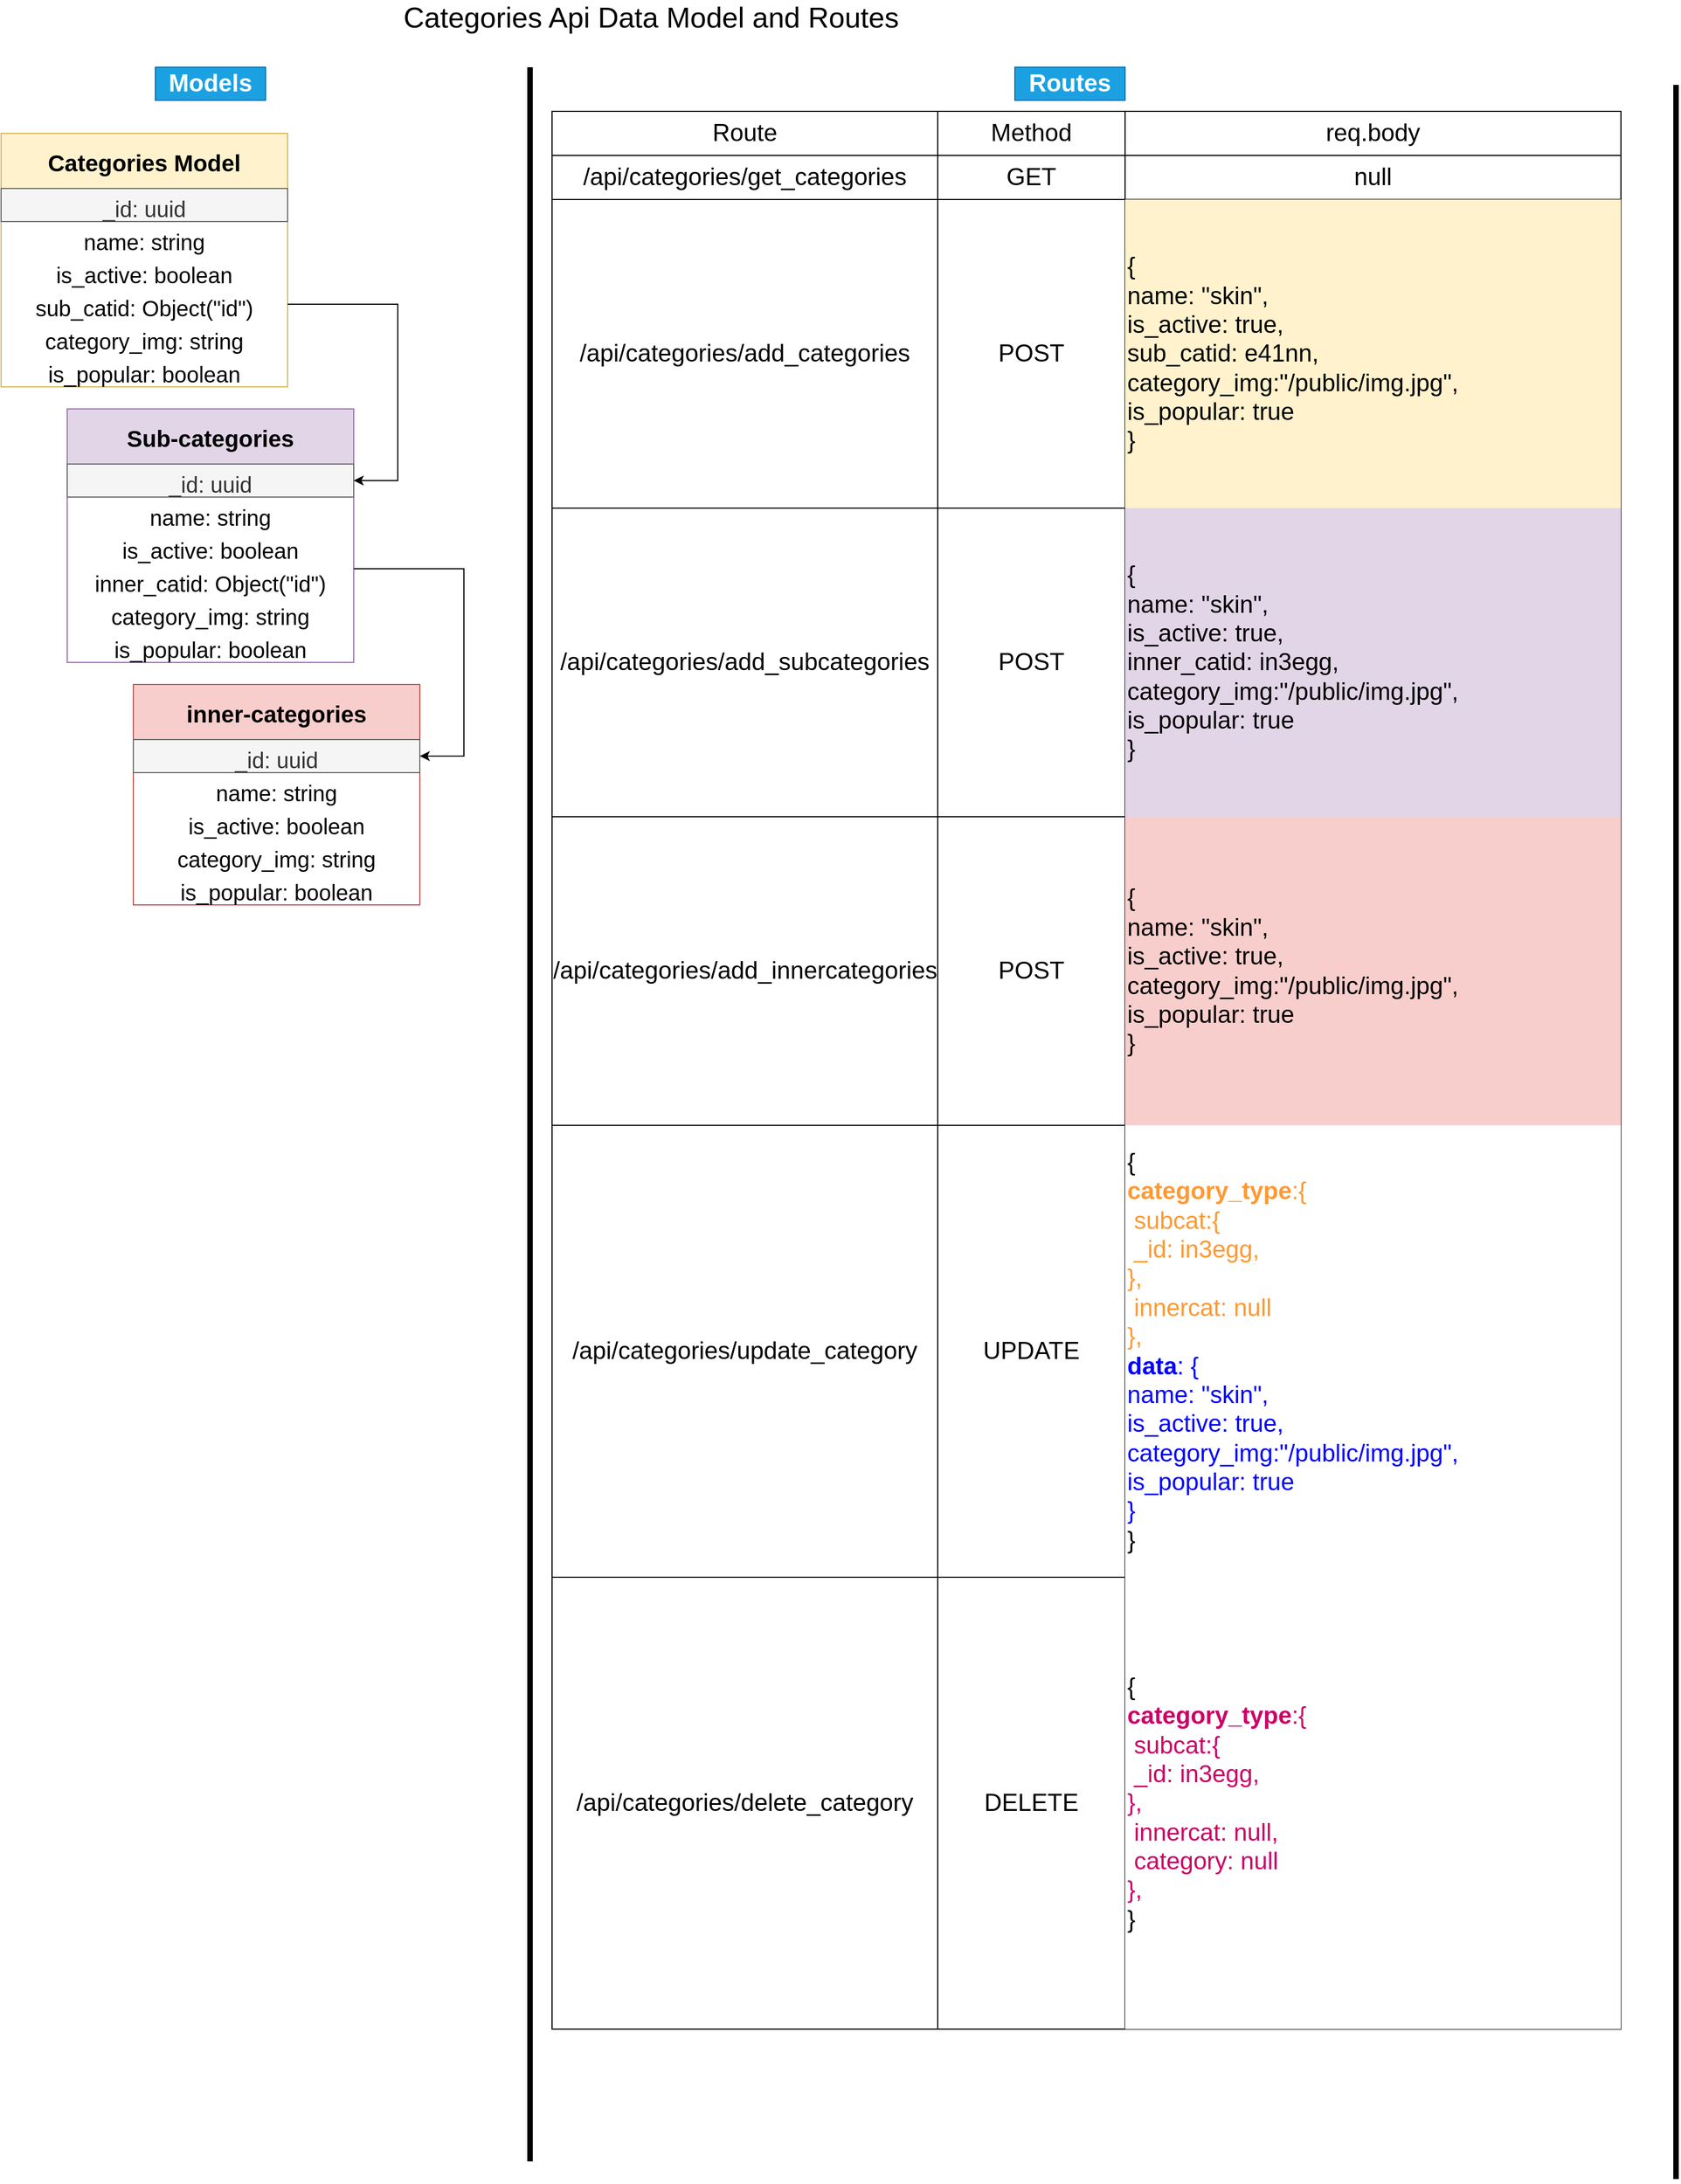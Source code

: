 <mxfile version="15.5.9" type="github" pages="2">
  <diagram id="nMirzB9oHMXokkosmaDZ" name="Page-1">
    <mxGraphModel dx="1447" dy="820" grid="1" gridSize="10" guides="1" tooltips="1" connect="1" arrows="1" fold="1" page="1" pageScale="1" pageWidth="1169" pageHeight="827" math="0" shadow="0">
      <root>
        <mxCell id="0" />
        <mxCell id="1" parent="0" />
        <mxCell id="ycTpywoGx8G3ps9SYuBu-3" value="Categories Api Data Model and Routes" style="text;html=1;strokeColor=none;fillColor=none;align=center;verticalAlign=middle;whiteSpace=wrap;rounded=0;fontSize=26;" parent="1" vertex="1">
          <mxGeometry x="300" y="20" width="660" height="30" as="geometry" />
        </mxCell>
        <mxCell id="ycTpywoGx8G3ps9SYuBu-7" value="Categories Model" style="swimlane;fontStyle=1;childLayout=stackLayout;horizontal=1;startSize=50;horizontalStack=0;resizeParent=1;resizeParentMax=0;resizeLast=0;collapsible=1;marginBottom=0;align=center;fontSize=21;fillColor=#fff2cc;strokeColor=#d6b656;" parent="1" vertex="1">
          <mxGeometry x="40" y="140" width="260" height="230" as="geometry" />
        </mxCell>
        <mxCell id="ycTpywoGx8G3ps9SYuBu-8" value="_id: uuid" style="text;strokeColor=#666666;fillColor=#f5f5f5;spacingLeft=4;spacingRight=4;overflow=hidden;rotatable=0;points=[[0,0.5],[1,0.5]];portConstraint=eastwest;fontSize=20;align=center;fontColor=#333333;" parent="ycTpywoGx8G3ps9SYuBu-7" vertex="1">
          <mxGeometry y="50" width="260" height="30" as="geometry" />
        </mxCell>
        <mxCell id="ycTpywoGx8G3ps9SYuBu-9" value="name: string" style="text;strokeColor=none;fillColor=none;spacingLeft=4;spacingRight=4;overflow=hidden;rotatable=0;points=[[0,0.5],[1,0.5]];portConstraint=eastwest;fontSize=20;align=center;" parent="ycTpywoGx8G3ps9SYuBu-7" vertex="1">
          <mxGeometry y="80" width="260" height="30" as="geometry" />
        </mxCell>
        <mxCell id="ycTpywoGx8G3ps9SYuBu-10" value="is_active: boolean" style="text;strokeColor=none;fillColor=none;spacingLeft=4;spacingRight=4;overflow=hidden;rotatable=0;points=[[0,0.5],[1,0.5]];portConstraint=eastwest;fontSize=20;align=center;" parent="ycTpywoGx8G3ps9SYuBu-7" vertex="1">
          <mxGeometry y="110" width="260" height="30" as="geometry" />
        </mxCell>
        <mxCell id="ycTpywoGx8G3ps9SYuBu-11" value="sub_catid: Object(&quot;id&quot;)" style="text;strokeColor=none;fillColor=none;spacingLeft=4;spacingRight=4;overflow=hidden;rotatable=0;points=[[0,0.5],[1,0.5]];portConstraint=eastwest;fontSize=20;align=center;" parent="ycTpywoGx8G3ps9SYuBu-7" vertex="1">
          <mxGeometry y="140" width="260" height="30" as="geometry" />
        </mxCell>
        <mxCell id="ycTpywoGx8G3ps9SYuBu-12" value="category_img: string" style="text;strokeColor=none;fillColor=none;spacingLeft=4;spacingRight=4;overflow=hidden;rotatable=0;points=[[0,0.5],[1,0.5]];portConstraint=eastwest;fontSize=20;align=center;" parent="ycTpywoGx8G3ps9SYuBu-7" vertex="1">
          <mxGeometry y="170" width="260" height="30" as="geometry" />
        </mxCell>
        <mxCell id="ycTpywoGx8G3ps9SYuBu-13" value="is_popular: boolean" style="text;strokeColor=none;fillColor=none;spacingLeft=4;spacingRight=4;overflow=hidden;rotatable=0;points=[[0,0.5],[1,0.5]];portConstraint=eastwest;fontSize=20;align=center;" parent="ycTpywoGx8G3ps9SYuBu-7" vertex="1">
          <mxGeometry y="200" width="260" height="30" as="geometry" />
        </mxCell>
        <mxCell id="ycTpywoGx8G3ps9SYuBu-14" value="Sub-categories" style="swimlane;fontStyle=1;childLayout=stackLayout;horizontal=1;startSize=50;horizontalStack=0;resizeParent=1;resizeParentMax=0;resizeLast=0;collapsible=1;marginBottom=0;align=center;fontSize=21;fillColor=#e1d5e7;strokeColor=#9673a6;" parent="1" vertex="1">
          <mxGeometry x="100" y="390" width="260" height="230" as="geometry" />
        </mxCell>
        <mxCell id="ycTpywoGx8G3ps9SYuBu-15" value="_id: uuid" style="text;strokeColor=#666666;fillColor=#f5f5f5;spacingLeft=4;spacingRight=4;overflow=hidden;rotatable=0;points=[[0,0.5],[1,0.5]];portConstraint=eastwest;fontSize=20;align=center;fontColor=#333333;" parent="ycTpywoGx8G3ps9SYuBu-14" vertex="1">
          <mxGeometry y="50" width="260" height="30" as="geometry" />
        </mxCell>
        <mxCell id="ycTpywoGx8G3ps9SYuBu-16" value="name: string" style="text;strokeColor=none;fillColor=none;spacingLeft=4;spacingRight=4;overflow=hidden;rotatable=0;points=[[0,0.5],[1,0.5]];portConstraint=eastwest;fontSize=20;align=center;" parent="ycTpywoGx8G3ps9SYuBu-14" vertex="1">
          <mxGeometry y="80" width="260" height="30" as="geometry" />
        </mxCell>
        <mxCell id="ycTpywoGx8G3ps9SYuBu-17" value="is_active: boolean" style="text;strokeColor=none;fillColor=none;spacingLeft=4;spacingRight=4;overflow=hidden;rotatable=0;points=[[0,0.5],[1,0.5]];portConstraint=eastwest;fontSize=20;align=center;" parent="ycTpywoGx8G3ps9SYuBu-14" vertex="1">
          <mxGeometry y="110" width="260" height="30" as="geometry" />
        </mxCell>
        <mxCell id="ycTpywoGx8G3ps9SYuBu-18" value="inner_catid: Object(&quot;id&quot;)" style="text;strokeColor=none;fillColor=none;spacingLeft=4;spacingRight=4;overflow=hidden;rotatable=0;points=[[0,0.5],[1,0.5]];portConstraint=eastwest;fontSize=20;align=center;" parent="ycTpywoGx8G3ps9SYuBu-14" vertex="1">
          <mxGeometry y="140" width="260" height="30" as="geometry" />
        </mxCell>
        <mxCell id="ycTpywoGx8G3ps9SYuBu-19" value="category_img: string" style="text;strokeColor=none;fillColor=none;spacingLeft=4;spacingRight=4;overflow=hidden;rotatable=0;points=[[0,0.5],[1,0.5]];portConstraint=eastwest;fontSize=20;align=center;" parent="ycTpywoGx8G3ps9SYuBu-14" vertex="1">
          <mxGeometry y="170" width="260" height="30" as="geometry" />
        </mxCell>
        <mxCell id="ycTpywoGx8G3ps9SYuBu-20" value="is_popular: boolean" style="text;strokeColor=none;fillColor=none;spacingLeft=4;spacingRight=4;overflow=hidden;rotatable=0;points=[[0,0.5],[1,0.5]];portConstraint=eastwest;fontSize=20;align=center;" parent="ycTpywoGx8G3ps9SYuBu-14" vertex="1">
          <mxGeometry y="200" width="260" height="30" as="geometry" />
        </mxCell>
        <mxCell id="ycTpywoGx8G3ps9SYuBu-21" style="edgeStyle=orthogonalEdgeStyle;rounded=0;orthogonalLoop=1;jettySize=auto;html=1;entryX=1;entryY=0.5;entryDx=0;entryDy=0;fontSize=20;" parent="1" source="ycTpywoGx8G3ps9SYuBu-11" target="ycTpywoGx8G3ps9SYuBu-15" edge="1">
          <mxGeometry relative="1" as="geometry">
            <Array as="points">
              <mxPoint x="400" y="295" />
              <mxPoint x="400" y="455" />
            </Array>
          </mxGeometry>
        </mxCell>
        <mxCell id="ycTpywoGx8G3ps9SYuBu-22" value="inner-categories" style="swimlane;fontStyle=1;childLayout=stackLayout;horizontal=1;startSize=50;horizontalStack=0;resizeParent=1;resizeParentMax=0;resizeLast=0;collapsible=1;marginBottom=0;align=center;fontSize=21;fillColor=#f8cecc;strokeColor=#b85450;" parent="1" vertex="1">
          <mxGeometry x="160" y="640" width="260" height="200" as="geometry" />
        </mxCell>
        <mxCell id="ycTpywoGx8G3ps9SYuBu-23" value="_id: uuid" style="text;strokeColor=#666666;fillColor=#f5f5f5;spacingLeft=4;spacingRight=4;overflow=hidden;rotatable=0;points=[[0,0.5],[1,0.5]];portConstraint=eastwest;fontSize=20;align=center;fontColor=#333333;" parent="ycTpywoGx8G3ps9SYuBu-22" vertex="1">
          <mxGeometry y="50" width="260" height="30" as="geometry" />
        </mxCell>
        <mxCell id="ycTpywoGx8G3ps9SYuBu-24" value="name: string" style="text;strokeColor=none;fillColor=none;spacingLeft=4;spacingRight=4;overflow=hidden;rotatable=0;points=[[0,0.5],[1,0.5]];portConstraint=eastwest;fontSize=20;align=center;" parent="ycTpywoGx8G3ps9SYuBu-22" vertex="1">
          <mxGeometry y="80" width="260" height="30" as="geometry" />
        </mxCell>
        <mxCell id="ycTpywoGx8G3ps9SYuBu-25" value="is_active: boolean" style="text;strokeColor=none;fillColor=none;spacingLeft=4;spacingRight=4;overflow=hidden;rotatable=0;points=[[0,0.5],[1,0.5]];portConstraint=eastwest;fontSize=20;align=center;" parent="ycTpywoGx8G3ps9SYuBu-22" vertex="1">
          <mxGeometry y="110" width="260" height="30" as="geometry" />
        </mxCell>
        <mxCell id="ycTpywoGx8G3ps9SYuBu-27" value="category_img: string" style="text;strokeColor=none;fillColor=none;spacingLeft=4;spacingRight=4;overflow=hidden;rotatable=0;points=[[0,0.5],[1,0.5]];portConstraint=eastwest;fontSize=20;align=center;" parent="ycTpywoGx8G3ps9SYuBu-22" vertex="1">
          <mxGeometry y="140" width="260" height="30" as="geometry" />
        </mxCell>
        <mxCell id="ycTpywoGx8G3ps9SYuBu-28" value="is_popular: boolean" style="text;strokeColor=none;fillColor=none;spacingLeft=4;spacingRight=4;overflow=hidden;rotatable=0;points=[[0,0.5],[1,0.5]];portConstraint=eastwest;fontSize=20;align=center;" parent="ycTpywoGx8G3ps9SYuBu-22" vertex="1">
          <mxGeometry y="170" width="260" height="30" as="geometry" />
        </mxCell>
        <mxCell id="ycTpywoGx8G3ps9SYuBu-29" style="edgeStyle=orthogonalEdgeStyle;rounded=0;orthogonalLoop=1;jettySize=auto;html=1;entryX=1;entryY=0.5;entryDx=0;entryDy=0;fontSize=20;" parent="1" source="ycTpywoGx8G3ps9SYuBu-18" target="ycTpywoGx8G3ps9SYuBu-23" edge="1">
          <mxGeometry relative="1" as="geometry">
            <Array as="points">
              <mxPoint x="460" y="535" />
              <mxPoint x="460" y="705" />
            </Array>
          </mxGeometry>
        </mxCell>
        <mxCell id="ycTpywoGx8G3ps9SYuBu-30" value="" style="endArrow=none;html=1;rounded=0;fontSize=20;strokeWidth=5;" parent="1" edge="1">
          <mxGeometry width="50" height="50" relative="1" as="geometry">
            <mxPoint x="520" y="1980" as="sourcePoint" />
            <mxPoint x="520" y="80" as="targetPoint" />
          </mxGeometry>
        </mxCell>
        <mxCell id="ycTpywoGx8G3ps9SYuBu-31" value="&lt;font style=&quot;font-size: 22px&quot;&gt;&lt;b&gt;Models&lt;/b&gt;&lt;/font&gt;" style="text;html=1;strokeColor=#006EAF;fillColor=#1ba1e2;align=center;verticalAlign=middle;whiteSpace=wrap;rounded=0;fontSize=20;fontColor=#ffffff;" parent="1" vertex="1">
          <mxGeometry x="180" y="80" width="100" height="30" as="geometry" />
        </mxCell>
        <mxCell id="ycTpywoGx8G3ps9SYuBu-32" value="&lt;font style=&quot;font-size: 22px&quot;&gt;&lt;b&gt;Routes&lt;/b&gt;&lt;/font&gt;" style="text;html=1;strokeColor=#006EAF;fillColor=#1ba1e2;align=center;verticalAlign=middle;whiteSpace=wrap;rounded=0;fontSize=20;fontColor=#ffffff;" parent="1" vertex="1">
          <mxGeometry x="960" y="80" width="100" height="30" as="geometry" />
        </mxCell>
        <mxCell id="ycTpywoGx8G3ps9SYuBu-39" value="" style="shape=table;startSize=0;container=1;collapsible=0;childLayout=tableLayout;fontSize=22;align=center;" parent="1" vertex="1">
          <mxGeometry x="540" y="120" width="970" height="1740" as="geometry" />
        </mxCell>
        <mxCell id="ycTpywoGx8G3ps9SYuBu-40" value="" style="shape=partialRectangle;collapsible=0;dropTarget=0;pointerEvents=0;fillColor=none;top=0;left=0;bottom=0;right=0;points=[[0,0.5],[1,0.5]];portConstraint=eastwest;fontSize=22;align=center;" parent="ycTpywoGx8G3ps9SYuBu-39" vertex="1">
          <mxGeometry width="970" height="40" as="geometry" />
        </mxCell>
        <mxCell id="ycTpywoGx8G3ps9SYuBu-41" value="Route" style="shape=partialRectangle;html=1;whiteSpace=wrap;connectable=0;overflow=hidden;fillColor=none;top=0;left=0;bottom=0;right=0;pointerEvents=1;fontSize=22;align=center;" parent="ycTpywoGx8G3ps9SYuBu-40" vertex="1">
          <mxGeometry width="350" height="40" as="geometry">
            <mxRectangle width="350" height="40" as="alternateBounds" />
          </mxGeometry>
        </mxCell>
        <mxCell id="ycTpywoGx8G3ps9SYuBu-42" value="Method" style="shape=partialRectangle;html=1;whiteSpace=wrap;connectable=0;overflow=hidden;fillColor=none;top=0;left=0;bottom=0;right=0;pointerEvents=1;fontSize=22;align=center;" parent="ycTpywoGx8G3ps9SYuBu-40" vertex="1">
          <mxGeometry x="350" width="170" height="40" as="geometry">
            <mxRectangle width="170" height="40" as="alternateBounds" />
          </mxGeometry>
        </mxCell>
        <mxCell id="ycTpywoGx8G3ps9SYuBu-43" value="req.body" style="shape=partialRectangle;html=1;whiteSpace=wrap;connectable=0;overflow=hidden;fillColor=none;top=0;left=0;bottom=0;right=0;pointerEvents=1;fontSize=22;align=center;" parent="ycTpywoGx8G3ps9SYuBu-40" vertex="1">
          <mxGeometry x="520" width="450" height="40" as="geometry">
            <mxRectangle width="450" height="40" as="alternateBounds" />
          </mxGeometry>
        </mxCell>
        <mxCell id="ycTpywoGx8G3ps9SYuBu-44" value="" style="shape=partialRectangle;collapsible=0;dropTarget=0;pointerEvents=0;fillColor=none;top=0;left=0;bottom=0;right=0;points=[[0,0.5],[1,0.5]];portConstraint=eastwest;fontSize=22;align=center;" parent="ycTpywoGx8G3ps9SYuBu-39" vertex="1">
          <mxGeometry y="40" width="970" height="40" as="geometry" />
        </mxCell>
        <mxCell id="ycTpywoGx8G3ps9SYuBu-45" value="/api/categories/get_categories" style="shape=partialRectangle;html=1;whiteSpace=wrap;connectable=0;overflow=hidden;fillColor=none;top=0;left=0;bottom=0;right=0;pointerEvents=1;fontSize=22;align=center;" parent="ycTpywoGx8G3ps9SYuBu-44" vertex="1">
          <mxGeometry width="350" height="40" as="geometry">
            <mxRectangle width="350" height="40" as="alternateBounds" />
          </mxGeometry>
        </mxCell>
        <mxCell id="ycTpywoGx8G3ps9SYuBu-46" value="GET" style="shape=partialRectangle;html=1;whiteSpace=wrap;connectable=0;overflow=hidden;fillColor=none;top=0;left=0;bottom=0;right=0;pointerEvents=1;fontSize=22;align=center;" parent="ycTpywoGx8G3ps9SYuBu-44" vertex="1">
          <mxGeometry x="350" width="170" height="40" as="geometry">
            <mxRectangle width="170" height="40" as="alternateBounds" />
          </mxGeometry>
        </mxCell>
        <mxCell id="ycTpywoGx8G3ps9SYuBu-47" value="null" style="shape=partialRectangle;html=1;whiteSpace=wrap;connectable=0;overflow=hidden;fillColor=none;top=0;left=0;bottom=0;right=0;pointerEvents=1;fontSize=22;align=center;" parent="ycTpywoGx8G3ps9SYuBu-44" vertex="1">
          <mxGeometry x="520" width="450" height="40" as="geometry">
            <mxRectangle width="450" height="40" as="alternateBounds" />
          </mxGeometry>
        </mxCell>
        <mxCell id="ycTpywoGx8G3ps9SYuBu-48" value="" style="shape=partialRectangle;collapsible=0;dropTarget=0;pointerEvents=0;fillColor=none;top=0;left=0;bottom=0;right=0;points=[[0,0.5],[1,0.5]];portConstraint=eastwest;fontSize=22;align=center;" parent="ycTpywoGx8G3ps9SYuBu-39" vertex="1">
          <mxGeometry y="80" width="970" height="280" as="geometry" />
        </mxCell>
        <mxCell id="ycTpywoGx8G3ps9SYuBu-49" value="/api/categories/add_categories" style="shape=partialRectangle;html=1;whiteSpace=wrap;connectable=0;overflow=hidden;fillColor=none;top=0;left=0;bottom=0;right=0;pointerEvents=1;fontSize=22;align=center;" parent="ycTpywoGx8G3ps9SYuBu-48" vertex="1">
          <mxGeometry width="350" height="280" as="geometry">
            <mxRectangle width="350" height="280" as="alternateBounds" />
          </mxGeometry>
        </mxCell>
        <mxCell id="ycTpywoGx8G3ps9SYuBu-50" value="POST" style="shape=partialRectangle;html=1;whiteSpace=wrap;connectable=0;overflow=hidden;fillColor=none;top=0;left=0;bottom=0;right=0;pointerEvents=1;fontSize=22;align=center;" parent="ycTpywoGx8G3ps9SYuBu-48" vertex="1">
          <mxGeometry x="350" width="170" height="280" as="geometry">
            <mxRectangle width="170" height="280" as="alternateBounds" />
          </mxGeometry>
        </mxCell>
        <mxCell id="ycTpywoGx8G3ps9SYuBu-51" value="{&lt;br&gt;name: &quot;skin&quot;,&lt;br&gt;is_active: true,&lt;br&gt;sub_catid: e41nn,&lt;br&gt;category_img:&quot;/public/img.jpg&quot;,&lt;br&gt;is_popular: true&lt;br&gt;}" style="shape=partialRectangle;html=1;whiteSpace=wrap;connectable=0;overflow=hidden;fillColor=#fff2cc;top=0;left=0;bottom=0;right=0;pointerEvents=1;fontSize=22;align=left;strokeColor=#d6b656;" parent="ycTpywoGx8G3ps9SYuBu-48" vertex="1">
          <mxGeometry x="520" width="450" height="280" as="geometry">
            <mxRectangle width="450" height="280" as="alternateBounds" />
          </mxGeometry>
        </mxCell>
        <mxCell id="ycTpywoGx8G3ps9SYuBu-52" value="" style="shape=partialRectangle;collapsible=0;dropTarget=0;pointerEvents=0;fillColor=none;top=0;left=0;bottom=0;right=0;points=[[0,0.5],[1,0.5]];portConstraint=eastwest;fontSize=22;align=center;" parent="ycTpywoGx8G3ps9SYuBu-39" vertex="1">
          <mxGeometry y="360" width="970" height="280" as="geometry" />
        </mxCell>
        <mxCell id="ycTpywoGx8G3ps9SYuBu-53" value="/api/categories/add_subcategories" style="shape=partialRectangle;html=1;whiteSpace=wrap;connectable=0;overflow=hidden;fillColor=none;top=0;left=0;bottom=0;right=0;pointerEvents=1;fontSize=22;align=center;" parent="ycTpywoGx8G3ps9SYuBu-52" vertex="1">
          <mxGeometry width="350" height="280" as="geometry">
            <mxRectangle width="350" height="280" as="alternateBounds" />
          </mxGeometry>
        </mxCell>
        <mxCell id="ycTpywoGx8G3ps9SYuBu-54" value="POST" style="shape=partialRectangle;html=1;whiteSpace=wrap;connectable=0;overflow=hidden;fillColor=none;top=0;left=0;bottom=0;right=0;pointerEvents=1;fontSize=22;align=center;" parent="ycTpywoGx8G3ps9SYuBu-52" vertex="1">
          <mxGeometry x="350" width="170" height="280" as="geometry">
            <mxRectangle width="170" height="280" as="alternateBounds" />
          </mxGeometry>
        </mxCell>
        <mxCell id="ycTpywoGx8G3ps9SYuBu-55" value="{&lt;br&gt;name: &quot;skin&quot;,&lt;br&gt;is_active: true,&lt;br&gt;inner_catid: in3egg,&lt;br&gt;category_img:&quot;/public/img.jpg&quot;,&lt;br&gt;is_popular: true&lt;br&gt;}" style="shape=partialRectangle;html=1;whiteSpace=wrap;connectable=0;overflow=hidden;fillColor=#e1d5e7;top=0;left=0;bottom=0;right=0;pointerEvents=1;fontSize=22;align=left;strokeColor=#9673a6;" parent="ycTpywoGx8G3ps9SYuBu-52" vertex="1">
          <mxGeometry x="520" width="450" height="280" as="geometry">
            <mxRectangle width="450" height="280" as="alternateBounds" />
          </mxGeometry>
        </mxCell>
        <mxCell id="ycTpywoGx8G3ps9SYuBu-56" value="" style="shape=partialRectangle;collapsible=0;dropTarget=0;pointerEvents=0;fillColor=none;top=0;left=0;bottom=0;right=0;points=[[0,0.5],[1,0.5]];portConstraint=eastwest;fontSize=22;align=center;" parent="ycTpywoGx8G3ps9SYuBu-39" vertex="1">
          <mxGeometry y="640" width="970" height="280" as="geometry" />
        </mxCell>
        <mxCell id="ycTpywoGx8G3ps9SYuBu-57" value="/api/categories/add_innercategories" style="shape=partialRectangle;html=1;whiteSpace=wrap;connectable=0;overflow=hidden;fillColor=none;top=0;left=0;bottom=0;right=0;pointerEvents=1;fontSize=22;align=center;" parent="ycTpywoGx8G3ps9SYuBu-56" vertex="1">
          <mxGeometry width="350" height="280" as="geometry">
            <mxRectangle width="350" height="280" as="alternateBounds" />
          </mxGeometry>
        </mxCell>
        <mxCell id="ycTpywoGx8G3ps9SYuBu-58" value="POST" style="shape=partialRectangle;html=1;whiteSpace=wrap;connectable=0;overflow=hidden;fillColor=none;top=0;left=0;bottom=0;right=0;pointerEvents=1;fontSize=22;align=center;" parent="ycTpywoGx8G3ps9SYuBu-56" vertex="1">
          <mxGeometry x="350" width="170" height="280" as="geometry">
            <mxRectangle width="170" height="280" as="alternateBounds" />
          </mxGeometry>
        </mxCell>
        <mxCell id="ycTpywoGx8G3ps9SYuBu-59" value="{&lt;br&gt;name: &quot;skin&quot;,&lt;br&gt;is_active: true,&lt;br&gt;category_img:&quot;/public/img.jpg&quot;,&lt;br&gt;is_popular: true&lt;br&gt;}" style="shape=partialRectangle;html=1;whiteSpace=wrap;connectable=0;overflow=hidden;fillColor=#f8cecc;top=0;left=0;bottom=0;right=0;pointerEvents=1;fontSize=22;align=left;strokeColor=#b85450;" parent="ycTpywoGx8G3ps9SYuBu-56" vertex="1">
          <mxGeometry x="520" width="450" height="280" as="geometry">
            <mxRectangle width="450" height="280" as="alternateBounds" />
          </mxGeometry>
        </mxCell>
        <mxCell id="ycTpywoGx8G3ps9SYuBu-81" value="" style="shape=partialRectangle;collapsible=0;dropTarget=0;pointerEvents=0;fillColor=none;top=0;left=0;bottom=0;right=0;points=[[0,0.5],[1,0.5]];portConstraint=eastwest;fontSize=22;align=center;" parent="ycTpywoGx8G3ps9SYuBu-39" vertex="1">
          <mxGeometry y="920" width="970" height="410" as="geometry" />
        </mxCell>
        <mxCell id="ycTpywoGx8G3ps9SYuBu-82" value="/api/categories/update_category" style="shape=partialRectangle;html=1;whiteSpace=wrap;connectable=0;overflow=hidden;fillColor=none;top=0;left=0;bottom=0;right=0;pointerEvents=1;fontSize=22;align=center;" parent="ycTpywoGx8G3ps9SYuBu-81" vertex="1">
          <mxGeometry width="350" height="410" as="geometry">
            <mxRectangle width="350" height="410" as="alternateBounds" />
          </mxGeometry>
        </mxCell>
        <mxCell id="ycTpywoGx8G3ps9SYuBu-83" value="UPDATE" style="shape=partialRectangle;html=1;whiteSpace=wrap;connectable=0;overflow=hidden;fillColor=none;top=0;left=0;bottom=0;right=0;pointerEvents=1;fontSize=22;align=center;" parent="ycTpywoGx8G3ps9SYuBu-81" vertex="1">
          <mxGeometry x="350" width="170" height="410" as="geometry">
            <mxRectangle width="170" height="410" as="alternateBounds" />
          </mxGeometry>
        </mxCell>
        <mxCell id="ycTpywoGx8G3ps9SYuBu-84" value="{&lt;br&gt;&lt;font color=&quot;#ff9933&quot;&gt;&lt;b&gt;category_type&lt;/b&gt;:{&lt;br&gt;&lt;span style=&quot;white-space: pre&quot;&gt; &lt;/span&gt;subcat:{&lt;br&gt;&lt;span style=&quot;white-space: pre&quot;&gt; &lt;/span&gt;_id: in3egg,&lt;br&gt;},&lt;br&gt;&lt;span style=&quot;white-space: pre&quot;&gt; &lt;/span&gt;innercat: null&lt;br&gt;},&lt;/font&gt;&lt;br&gt;&lt;font color=&quot;#0000ff&quot;&gt;&lt;b&gt;data&lt;/b&gt;: {&lt;br&gt;name: &quot;skin&quot;,&lt;br&gt;is_active: true,&lt;br&gt;category_img:&quot;/public/img.jpg&quot;,&lt;br&gt;is_popular: true&lt;br&gt;}&lt;/font&gt;&lt;br&gt;}" style="shape=partialRectangle;html=1;whiteSpace=wrap;connectable=0;overflow=hidden;top=0;left=0;bottom=0;right=0;pointerEvents=1;fontSize=22;align=left;" parent="ycTpywoGx8G3ps9SYuBu-81" vertex="1">
          <mxGeometry x="520" width="450" height="410" as="geometry">
            <mxRectangle width="450" height="410" as="alternateBounds" />
          </mxGeometry>
        </mxCell>
        <mxCell id="ycTpywoGx8G3ps9SYuBu-89" value="" style="shape=partialRectangle;collapsible=0;dropTarget=0;pointerEvents=0;fillColor=none;top=0;left=0;bottom=0;right=0;points=[[0,0.5],[1,0.5]];portConstraint=eastwest;fontSize=22;align=center;" parent="ycTpywoGx8G3ps9SYuBu-39" vertex="1">
          <mxGeometry y="1330" width="970" height="410" as="geometry" />
        </mxCell>
        <mxCell id="ycTpywoGx8G3ps9SYuBu-90" value="/api/categories/delete_category" style="shape=partialRectangle;html=1;whiteSpace=wrap;connectable=0;overflow=hidden;fillColor=none;top=0;left=0;bottom=0;right=0;pointerEvents=1;fontSize=22;align=center;" parent="ycTpywoGx8G3ps9SYuBu-89" vertex="1">
          <mxGeometry width="350" height="410" as="geometry">
            <mxRectangle width="350" height="410" as="alternateBounds" />
          </mxGeometry>
        </mxCell>
        <mxCell id="ycTpywoGx8G3ps9SYuBu-91" value="DELETE" style="shape=partialRectangle;html=1;whiteSpace=wrap;connectable=0;overflow=hidden;fillColor=none;top=0;left=0;bottom=0;right=0;pointerEvents=1;fontSize=22;align=center;" parent="ycTpywoGx8G3ps9SYuBu-89" vertex="1">
          <mxGeometry x="350" width="170" height="410" as="geometry">
            <mxRectangle width="170" height="410" as="alternateBounds" />
          </mxGeometry>
        </mxCell>
        <mxCell id="ycTpywoGx8G3ps9SYuBu-92" value="{&lt;br&gt;&lt;font color=&quot;#cc0066&quot;&gt;&lt;b&gt;category_type&lt;/b&gt;:{&lt;br&gt;&lt;span style=&quot;white-space: pre&quot;&gt; &lt;/span&gt;subcat:{&lt;br&gt;&lt;span style=&quot;white-space: pre&quot;&gt; &lt;/span&gt;_id: in3egg,&lt;br&gt;},&lt;br&gt;&lt;span style=&quot;white-space: pre&quot;&gt; &lt;/span&gt;innercat: null,&lt;br&gt;&lt;span style=&quot;white-space: pre&quot;&gt; &lt;/span&gt;category: null&lt;br&gt;},&lt;/font&gt;&lt;br&gt;}" style="shape=partialRectangle;html=1;whiteSpace=wrap;connectable=0;overflow=hidden;top=0;left=0;bottom=0;right=0;pointerEvents=1;fontSize=22;align=left;" parent="ycTpywoGx8G3ps9SYuBu-89" vertex="1">
          <mxGeometry x="520" width="450" height="410" as="geometry">
            <mxRectangle width="450" height="410" as="alternateBounds" />
          </mxGeometry>
        </mxCell>
        <mxCell id="h7XPjQxFv4ZOXhD1ReTC-2" value="" style="endArrow=none;html=1;rounded=0;fontSize=20;strokeWidth=5;" edge="1" parent="1">
          <mxGeometry width="50" height="50" relative="1" as="geometry">
            <mxPoint x="1560" y="1996" as="sourcePoint" />
            <mxPoint x="1560" y="96" as="targetPoint" />
          </mxGeometry>
        </mxCell>
      </root>
    </mxGraphModel>
  </diagram>
  <diagram id="FdXzAaVHqG2QCa3aPfOD" name="Page-2">
    <mxGraphModel dx="1240" dy="1764" grid="1" gridSize="10" guides="1" tooltips="1" connect="1" arrows="1" fold="1" page="1" pageScale="1" pageWidth="850" pageHeight="1100" math="0" shadow="0">
      <root>
        <mxCell id="WOGHXfbG-q2YQeIQN2R2-0" />
        <mxCell id="WOGHXfbG-q2YQeIQN2R2-1" parent="WOGHXfbG-q2YQeIQN2R2-0" />
        <mxCell id="Uxi8CyVx2jCXeK7EGAtT-4" value="Model" style="text;html=1;align=center;verticalAlign=middle;resizable=0;points=[];autosize=1;strokeColor=none;fillColor=none;" vertex="1" parent="WOGHXfbG-q2YQeIQN2R2-1">
          <mxGeometry x="110" y="20" width="50" height="20" as="geometry" />
        </mxCell>
        <mxCell id="Uxi8CyVx2jCXeK7EGAtT-8" value="product" style="swimlane;fontStyle=0;childLayout=stackLayout;horizontal=1;startSize=26;fillColor=none;horizontalStack=0;resizeParent=1;resizeParentMax=0;resizeLast=0;collapsible=1;marginBottom=0;" vertex="1" parent="WOGHXfbG-q2YQeIQN2R2-1">
          <mxGeometry x="50" y="60" width="140" height="230" as="geometry" />
        </mxCell>
        <mxCell id="Uxi8CyVx2jCXeK7EGAtT-9" value="id: uuid" style="text;strokeColor=none;fillColor=none;align=left;verticalAlign=top;spacingLeft=4;spacingRight=4;overflow=hidden;rotatable=0;points=[[0,0.5],[1,0.5]];portConstraint=eastwest;" vertex="1" parent="Uxi8CyVx2jCXeK7EGAtT-8">
          <mxGeometry y="26" width="140" height="26" as="geometry" />
        </mxCell>
        <mxCell id="Uxi8CyVx2jCXeK7EGAtT-10" value="title: string" style="text;strokeColor=none;fillColor=none;align=left;verticalAlign=top;spacingLeft=4;spacingRight=4;overflow=hidden;rotatable=0;points=[[0,0.5],[1,0.5]];portConstraint=eastwest;" vertex="1" parent="Uxi8CyVx2jCXeK7EGAtT-8">
          <mxGeometry y="52" width="140" height="26" as="geometry" />
        </mxCell>
        <mxCell id="Uxi8CyVx2jCXeK7EGAtT-11" value="Desc:  {&#xa;    shortDesc: string&#xa;    longDesc:string&#xa;}&#xa;Price: integer&#xa;image: string&#xa;discount: int&#xa;catId: ref catid&#xa;subCatId: ref subCatId&#xa;innerCatId: ref sub catId&#xa;" style="text;strokeColor=none;fillColor=none;align=left;verticalAlign=top;spacingLeft=4;spacingRight=4;overflow=hidden;rotatable=0;points=[[0,0.5],[1,0.5]];portConstraint=eastwest;" vertex="1" parent="Uxi8CyVx2jCXeK7EGAtT-8">
          <mxGeometry y="78" width="140" height="152" as="geometry" />
        </mxCell>
        <mxCell id="rp7BJHR0nhOkzU_uBhzH-0" value="" style="endArrow=classic;html=1;rounded=0;exitX=1;exitY=0.5;exitDx=0;exitDy=0;" edge="1" parent="WOGHXfbG-q2YQeIQN2R2-1" source="Uxi8CyVx2jCXeK7EGAtT-10">
          <mxGeometry width="50" height="50" relative="1" as="geometry">
            <mxPoint x="450" y="280" as="sourcePoint" />
            <mxPoint x="280" y="125.0" as="targetPoint" />
          </mxGeometry>
        </mxCell>
        <mxCell id="rp7BJHR0nhOkzU_uBhzH-3" value="Route" style="text;html=1;align=center;verticalAlign=middle;resizable=0;points=[];autosize=1;strokeColor=none;fillColor=none;" vertex="1" parent="WOGHXfbG-q2YQeIQN2R2-1">
          <mxGeometry x="295" y="-140" width="50" height="20" as="geometry" />
        </mxCell>
        <mxCell id="rp7BJHR0nhOkzU_uBhzH-5" value="" style="shape=table;startSize=0;container=1;collapsible=0;childLayout=tableLayout;" vertex="1" parent="WOGHXfbG-q2YQeIQN2R2-1">
          <mxGeometry x="280" y="-20" width="570" height="290" as="geometry" />
        </mxCell>
        <mxCell id="rp7BJHR0nhOkzU_uBhzH-6" value="" style="shape=partialRectangle;collapsible=0;dropTarget=0;pointerEvents=0;fillColor=none;top=0;left=0;bottom=0;right=0;points=[[0,0.5],[1,0.5]];portConstraint=eastwest;" vertex="1" parent="rp7BJHR0nhOkzU_uBhzH-5">
          <mxGeometry width="570" height="96" as="geometry" />
        </mxCell>
        <mxCell id="rp7BJHR0nhOkzU_uBhzH-7" value="All Products" style="shape=partialRectangle;html=1;whiteSpace=wrap;connectable=0;overflow=hidden;fillColor=none;top=0;left=0;bottom=0;right=0;pointerEvents=1;" vertex="1" parent="rp7BJHR0nhOkzU_uBhzH-6">
          <mxGeometry width="140" height="96" as="geometry">
            <mxRectangle width="140" height="96" as="alternateBounds" />
          </mxGeometry>
        </mxCell>
        <mxCell id="rp7BJHR0nhOkzU_uBhzH-8" value="/api/products/all_product" style="shape=partialRectangle;html=1;whiteSpace=wrap;connectable=0;overflow=hidden;fillColor=none;top=0;left=0;bottom=0;right=0;pointerEvents=1;" vertex="1" parent="rp7BJHR0nhOkzU_uBhzH-6">
          <mxGeometry x="140" width="240" height="96" as="geometry">
            <mxRectangle width="240" height="96" as="alternateBounds" />
          </mxGeometry>
        </mxCell>
        <mxCell id="rp7BJHR0nhOkzU_uBhzH-9" value="" style="shape=partialRectangle;html=1;whiteSpace=wrap;connectable=0;overflow=hidden;fillColor=none;top=0;left=0;bottom=0;right=0;pointerEvents=1;" vertex="1" parent="rp7BJHR0nhOkzU_uBhzH-6">
          <mxGeometry x="380" width="190" height="96" as="geometry">
            <mxRectangle width="190" height="96" as="alternateBounds" />
          </mxGeometry>
        </mxCell>
        <mxCell id="rp7BJHR0nhOkzU_uBhzH-10" value="" style="shape=partialRectangle;collapsible=0;dropTarget=0;pointerEvents=0;fillColor=none;top=0;left=0;bottom=0;right=0;points=[[0,0.5],[1,0.5]];portConstraint=eastwest;" vertex="1" parent="rp7BJHR0nhOkzU_uBhzH-5">
          <mxGeometry y="96" width="570" height="98" as="geometry" />
        </mxCell>
        <mxCell id="rp7BJHR0nhOkzU_uBhzH-11" value="single product&lt;br&gt;(GET)" style="shape=partialRectangle;html=1;whiteSpace=wrap;connectable=0;overflow=hidden;fillColor=none;top=0;left=0;bottom=0;right=0;pointerEvents=1;" vertex="1" parent="rp7BJHR0nhOkzU_uBhzH-10">
          <mxGeometry width="140" height="98" as="geometry">
            <mxRectangle width="140" height="98" as="alternateBounds" />
          </mxGeometry>
        </mxCell>
        <mxCell id="rp7BJHR0nhOkzU_uBhzH-12" value="/api/product/:id" style="shape=partialRectangle;html=1;whiteSpace=wrap;connectable=0;overflow=hidden;fillColor=none;top=0;left=0;bottom=0;right=0;pointerEvents=1;" vertex="1" parent="rp7BJHR0nhOkzU_uBhzH-10">
          <mxGeometry x="140" width="240" height="98" as="geometry">
            <mxRectangle width="240" height="98" as="alternateBounds" />
          </mxGeometry>
        </mxCell>
        <mxCell id="rp7BJHR0nhOkzU_uBhzH-13" value="" style="shape=partialRectangle;html=1;whiteSpace=wrap;connectable=0;overflow=hidden;fillColor=none;top=0;left=0;bottom=0;right=0;pointerEvents=1;" vertex="1" parent="rp7BJHR0nhOkzU_uBhzH-10">
          <mxGeometry x="380" width="190" height="98" as="geometry">
            <mxRectangle width="190" height="98" as="alternateBounds" />
          </mxGeometry>
        </mxCell>
        <mxCell id="rp7BJHR0nhOkzU_uBhzH-14" value="" style="shape=partialRectangle;collapsible=0;dropTarget=0;pointerEvents=0;fillColor=none;top=0;left=0;bottom=0;right=0;points=[[0,0.5],[1,0.5]];portConstraint=eastwest;" vertex="1" parent="rp7BJHR0nhOkzU_uBhzH-5">
          <mxGeometry y="194" width="570" height="96" as="geometry" />
        </mxCell>
        <mxCell id="rp7BJHR0nhOkzU_uBhzH-15" value="single product add&lt;br&gt;(post)" style="shape=partialRectangle;html=1;whiteSpace=wrap;connectable=0;overflow=hidden;fillColor=none;top=0;left=0;bottom=0;right=0;pointerEvents=1;" vertex="1" parent="rp7BJHR0nhOkzU_uBhzH-14">
          <mxGeometry width="140" height="96" as="geometry">
            <mxRectangle width="140" height="96" as="alternateBounds" />
          </mxGeometry>
        </mxCell>
        <mxCell id="rp7BJHR0nhOkzU_uBhzH-16" value="/api/product/add_product" style="shape=partialRectangle;html=1;whiteSpace=wrap;connectable=0;overflow=hidden;fillColor=none;top=0;left=0;bottom=0;right=0;pointerEvents=1;" vertex="1" parent="rp7BJHR0nhOkzU_uBhzH-14">
          <mxGeometry x="140" width="240" height="96" as="geometry">
            <mxRectangle width="240" height="96" as="alternateBounds" />
          </mxGeometry>
        </mxCell>
        <mxCell id="rp7BJHR0nhOkzU_uBhzH-17" value="" style="shape=partialRectangle;html=1;whiteSpace=wrap;connectable=0;overflow=hidden;fillColor=none;top=0;left=0;bottom=0;right=0;pointerEvents=1;" vertex="1" parent="rp7BJHR0nhOkzU_uBhzH-14">
          <mxGeometry x="380" width="190" height="96" as="geometry">
            <mxRectangle width="190" height="96" as="alternateBounds" />
          </mxGeometry>
        </mxCell>
        <mxCell id="UsPgyho9Jpw1591Ka9Ye-0" value="" style="shape=table;startSize=0;container=1;collapsible=0;childLayout=tableLayout;" vertex="1" parent="WOGHXfbG-q2YQeIQN2R2-1">
          <mxGeometry x="280" y="270" width="570" height="154" as="geometry" />
        </mxCell>
        <mxCell id="UsPgyho9Jpw1591Ka9Ye-1" value="" style="shape=partialRectangle;collapsible=0;dropTarget=0;pointerEvents=0;fillColor=none;top=0;left=0;bottom=0;right=0;points=[[0,0.5],[1,0.5]];portConstraint=eastwest;" vertex="1" parent="UsPgyho9Jpw1591Ka9Ye-0">
          <mxGeometry width="570" height="76" as="geometry" />
        </mxCell>
        <mxCell id="UsPgyho9Jpw1591Ka9Ye-2" value="single Product delete" style="shape=partialRectangle;html=1;whiteSpace=wrap;connectable=0;overflow=hidden;fillColor=none;top=0;left=0;bottom=0;right=0;pointerEvents=1;" vertex="1" parent="UsPgyho9Jpw1591Ka9Ye-1">
          <mxGeometry width="140" height="76" as="geometry">
            <mxRectangle width="140" height="76" as="alternateBounds" />
          </mxGeometry>
        </mxCell>
        <mxCell id="UsPgyho9Jpw1591Ka9Ye-3" value="/api/products/delete_product/:id" style="shape=partialRectangle;html=1;whiteSpace=wrap;connectable=0;overflow=hidden;fillColor=none;top=0;left=0;bottom=0;right=0;pointerEvents=1;" vertex="1" parent="UsPgyho9Jpw1591Ka9Ye-1">
          <mxGeometry x="140" width="240" height="76" as="geometry">
            <mxRectangle width="240" height="76" as="alternateBounds" />
          </mxGeometry>
        </mxCell>
        <mxCell id="UsPgyho9Jpw1591Ka9Ye-4" value="" style="shape=partialRectangle;html=1;whiteSpace=wrap;connectable=0;overflow=hidden;fillColor=none;top=0;left=0;bottom=0;right=0;pointerEvents=1;" vertex="1" parent="UsPgyho9Jpw1591Ka9Ye-1">
          <mxGeometry x="380" width="190" height="76" as="geometry">
            <mxRectangle width="190" height="76" as="alternateBounds" />
          </mxGeometry>
        </mxCell>
        <mxCell id="UsPgyho9Jpw1591Ka9Ye-5" value="" style="shape=partialRectangle;collapsible=0;dropTarget=0;pointerEvents=0;fillColor=none;top=0;left=0;bottom=0;right=0;points=[[0,0.5],[1,0.5]];portConstraint=eastwest;" vertex="1" parent="UsPgyho9Jpw1591Ka9Ye-0">
          <mxGeometry y="76" width="570" height="78" as="geometry" />
        </mxCell>
        <mxCell id="UsPgyho9Jpw1591Ka9Ye-6" value="single product&lt;br&gt;(POST)" style="shape=partialRectangle;html=1;whiteSpace=wrap;connectable=0;overflow=hidden;fillColor=none;top=0;left=0;bottom=0;right=0;pointerEvents=1;" vertex="1" parent="UsPgyho9Jpw1591Ka9Ye-5">
          <mxGeometry width="140" height="78" as="geometry">
            <mxRectangle width="140" height="78" as="alternateBounds" />
          </mxGeometry>
        </mxCell>
        <mxCell id="UsPgyho9Jpw1591Ka9Ye-7" value="/api/product/edit_product/:id" style="shape=partialRectangle;html=1;whiteSpace=wrap;connectable=0;overflow=hidden;fillColor=none;top=0;left=0;bottom=0;right=0;pointerEvents=1;" vertex="1" parent="UsPgyho9Jpw1591Ka9Ye-5">
          <mxGeometry x="140" width="240" height="78" as="geometry">
            <mxRectangle width="240" height="78" as="alternateBounds" />
          </mxGeometry>
        </mxCell>
        <mxCell id="UsPgyho9Jpw1591Ka9Ye-8" value="" style="shape=partialRectangle;html=1;whiteSpace=wrap;connectable=0;overflow=hidden;fillColor=none;top=0;left=0;bottom=0;right=0;pointerEvents=1;" vertex="1" parent="UsPgyho9Jpw1591Ka9Ye-5">
          <mxGeometry x="380" width="190" height="78" as="geometry">
            <mxRectangle width="190" height="78" as="alternateBounds" />
          </mxGeometry>
        </mxCell>
      </root>
    </mxGraphModel>
  </diagram>
</mxfile>
